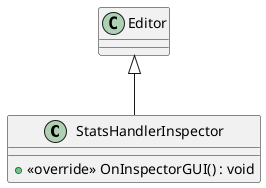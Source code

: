 @startuml
class StatsHandlerInspector {
    + <<override>> OnInspectorGUI() : void
}
Editor <|-- StatsHandlerInspector
@enduml
